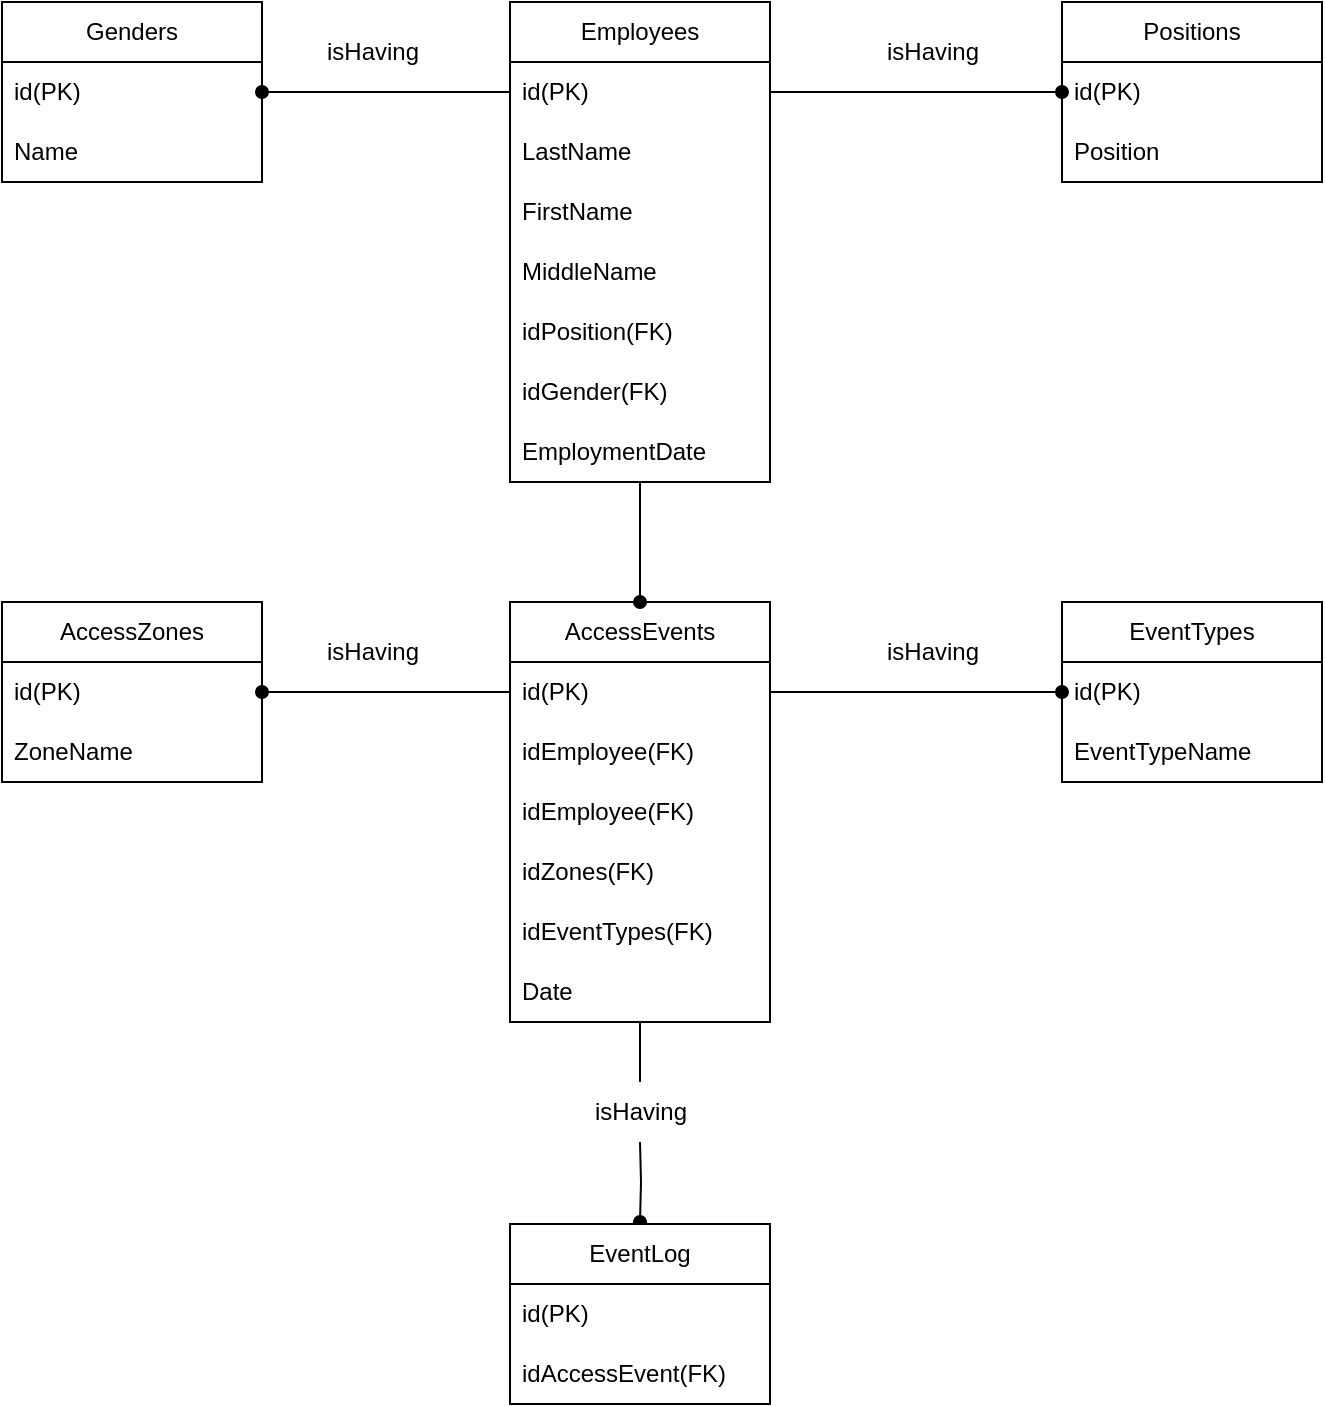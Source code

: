 <mxfile version="22.0.4" type="github">
  <diagram name="Страница — 1" id="mrKqA4N81Z6o9ctFNspR">
    <mxGraphModel dx="1509" dy="832" grid="1" gridSize="10" guides="1" tooltips="1" connect="1" arrows="1" fold="1" page="1" pageScale="1" pageWidth="827" pageHeight="1169" math="0" shadow="0">
      <root>
        <mxCell id="0" />
        <mxCell id="1" parent="0" />
        <mxCell id="Y9vL2mIm9WyiBz0S1Nmv-3" value="Employees" style="swimlane;fontStyle=0;childLayout=stackLayout;horizontal=1;startSize=30;horizontalStack=0;resizeParent=1;resizeParentMax=0;resizeLast=0;collapsible=1;marginBottom=0;whiteSpace=wrap;html=1;" vertex="1" parent="1">
          <mxGeometry x="284" y="80" width="130" height="240" as="geometry">
            <mxRectangle x="60" y="260" width="50" height="30" as="alternateBounds" />
          </mxGeometry>
        </mxCell>
        <mxCell id="Y9vL2mIm9WyiBz0S1Nmv-51" value="id(PK)" style="text;strokeColor=none;fillColor=none;align=left;verticalAlign=middle;spacingLeft=4;spacingRight=4;overflow=hidden;points=[[0,0.5],[1,0.5]];portConstraint=eastwest;rotatable=0;whiteSpace=wrap;html=1;" vertex="1" parent="Y9vL2mIm9WyiBz0S1Nmv-3">
          <mxGeometry y="30" width="130" height="30" as="geometry" />
        </mxCell>
        <mxCell id="Y9vL2mIm9WyiBz0S1Nmv-4" value="LastName" style="text;strokeColor=none;fillColor=none;align=left;verticalAlign=middle;spacingLeft=4;spacingRight=4;overflow=hidden;points=[[0,0.5],[1,0.5]];portConstraint=eastwest;rotatable=0;whiteSpace=wrap;html=1;" vertex="1" parent="Y9vL2mIm9WyiBz0S1Nmv-3">
          <mxGeometry y="60" width="130" height="30" as="geometry" />
        </mxCell>
        <mxCell id="Y9vL2mIm9WyiBz0S1Nmv-5" value="FirstName" style="text;strokeColor=none;fillColor=none;align=left;verticalAlign=middle;spacingLeft=4;spacingRight=4;overflow=hidden;points=[[0,0.5],[1,0.5]];portConstraint=eastwest;rotatable=0;whiteSpace=wrap;html=1;" vertex="1" parent="Y9vL2mIm9WyiBz0S1Nmv-3">
          <mxGeometry y="90" width="130" height="30" as="geometry" />
        </mxCell>
        <mxCell id="Y9vL2mIm9WyiBz0S1Nmv-6" value="MiddleName" style="text;strokeColor=none;fillColor=none;align=left;verticalAlign=middle;spacingLeft=4;spacingRight=4;overflow=hidden;points=[[0,0.5],[1,0.5]];portConstraint=eastwest;rotatable=0;whiteSpace=wrap;html=1;" vertex="1" parent="Y9vL2mIm9WyiBz0S1Nmv-3">
          <mxGeometry y="120" width="130" height="30" as="geometry" />
        </mxCell>
        <mxCell id="Y9vL2mIm9WyiBz0S1Nmv-7" value="idPosition(FK)" style="text;html=1;strokeColor=none;fillColor=none;align=left;verticalAlign=middle;whiteSpace=wrap;rounded=0;spacingLeft=4;" vertex="1" parent="Y9vL2mIm9WyiBz0S1Nmv-3">
          <mxGeometry y="150" width="130" height="30" as="geometry" />
        </mxCell>
        <mxCell id="Y9vL2mIm9WyiBz0S1Nmv-8" value="idGender(FK)" style="text;html=1;align=left;verticalAlign=middle;resizable=0;points=[];autosize=1;strokeColor=none;fillColor=none;spacingLeft=4;" vertex="1" parent="Y9vL2mIm9WyiBz0S1Nmv-3">
          <mxGeometry y="180" width="130" height="30" as="geometry" />
        </mxCell>
        <mxCell id="Y9vL2mIm9WyiBz0S1Nmv-9" value="EmploymentDate" style="text;html=1;align=left;verticalAlign=middle;resizable=0;points=[];autosize=1;strokeColor=none;fillColor=none;spacingLeft=4;" vertex="1" parent="Y9vL2mIm9WyiBz0S1Nmv-3">
          <mxGeometry y="210" width="130" height="30" as="geometry" />
        </mxCell>
        <mxCell id="Y9vL2mIm9WyiBz0S1Nmv-12" value="Genders" style="swimlane;fontStyle=0;childLayout=stackLayout;horizontal=1;startSize=30;horizontalStack=0;resizeParent=1;resizeParentMax=0;resizeLast=0;collapsible=1;marginBottom=0;whiteSpace=wrap;html=1;" vertex="1" parent="1">
          <mxGeometry x="30" y="80" width="130" height="90" as="geometry">
            <mxRectangle x="60" y="260" width="50" height="30" as="alternateBounds" />
          </mxGeometry>
        </mxCell>
        <mxCell id="Y9vL2mIm9WyiBz0S1Nmv-13" value="id(PK)" style="text;strokeColor=none;fillColor=none;align=left;verticalAlign=middle;spacingLeft=4;spacingRight=4;overflow=hidden;points=[[0,0.5],[1,0.5]];portConstraint=eastwest;rotatable=0;whiteSpace=wrap;html=1;" vertex="1" parent="Y9vL2mIm9WyiBz0S1Nmv-12">
          <mxGeometry y="30" width="130" height="30" as="geometry" />
        </mxCell>
        <mxCell id="Y9vL2mIm9WyiBz0S1Nmv-46" value="Name" style="text;strokeColor=none;fillColor=none;align=left;verticalAlign=middle;spacingLeft=4;spacingRight=4;overflow=hidden;points=[[0,0.5],[1,0.5]];portConstraint=eastwest;rotatable=0;whiteSpace=wrap;html=1;" vertex="1" parent="Y9vL2mIm9WyiBz0S1Nmv-12">
          <mxGeometry y="60" width="130" height="30" as="geometry" />
        </mxCell>
        <mxCell id="Y9vL2mIm9WyiBz0S1Nmv-20" value="Positions" style="swimlane;fontStyle=0;childLayout=stackLayout;horizontal=1;startSize=30;horizontalStack=0;resizeParent=1;resizeParentMax=0;resizeLast=0;collapsible=1;marginBottom=0;whiteSpace=wrap;html=1;" vertex="1" parent="1">
          <mxGeometry x="560" y="80" width="130" height="90" as="geometry">
            <mxRectangle x="60" y="260" width="50" height="30" as="alternateBounds" />
          </mxGeometry>
        </mxCell>
        <mxCell id="Y9vL2mIm9WyiBz0S1Nmv-21" value="id(PK)" style="text;strokeColor=none;fillColor=none;align=left;verticalAlign=middle;spacingLeft=4;spacingRight=4;overflow=hidden;points=[[0,0.5],[1,0.5]];portConstraint=eastwest;rotatable=0;whiteSpace=wrap;html=1;" vertex="1" parent="Y9vL2mIm9WyiBz0S1Nmv-20">
          <mxGeometry y="30" width="130" height="30" as="geometry" />
        </mxCell>
        <mxCell id="Y9vL2mIm9WyiBz0S1Nmv-47" value="Position" style="text;strokeColor=none;fillColor=none;align=left;verticalAlign=middle;spacingLeft=4;spacingRight=4;overflow=hidden;points=[[0,0.5],[1,0.5]];portConstraint=eastwest;rotatable=0;whiteSpace=wrap;html=1;" vertex="1" parent="Y9vL2mIm9WyiBz0S1Nmv-20">
          <mxGeometry y="60" width="130" height="30" as="geometry" />
        </mxCell>
        <mxCell id="Y9vL2mIm9WyiBz0S1Nmv-22" style="edgeStyle=orthogonalEdgeStyle;rounded=0;orthogonalLoop=1;jettySize=auto;html=1;entryX=1;entryY=0.5;entryDx=0;entryDy=0;endArrow=oval;endFill=1;exitX=0;exitY=0.5;exitDx=0;exitDy=0;" edge="1" parent="1" source="Y9vL2mIm9WyiBz0S1Nmv-51" target="Y9vL2mIm9WyiBz0S1Nmv-13">
          <mxGeometry relative="1" as="geometry" />
        </mxCell>
        <mxCell id="Y9vL2mIm9WyiBz0S1Nmv-23" style="edgeStyle=orthogonalEdgeStyle;rounded=0;orthogonalLoop=1;jettySize=auto;html=1;entryX=0;entryY=0.5;entryDx=0;entryDy=0;endArrow=oval;endFill=1;exitX=1;exitY=0.5;exitDx=0;exitDy=0;" edge="1" parent="1" source="Y9vL2mIm9WyiBz0S1Nmv-51" target="Y9vL2mIm9WyiBz0S1Nmv-21">
          <mxGeometry relative="1" as="geometry" />
        </mxCell>
        <mxCell id="Y9vL2mIm9WyiBz0S1Nmv-24" value="AccessEvents" style="swimlane;fontStyle=0;childLayout=stackLayout;horizontal=1;startSize=30;horizontalStack=0;resizeParent=1;resizeParentMax=0;resizeLast=0;collapsible=1;marginBottom=0;whiteSpace=wrap;html=1;" vertex="1" parent="1">
          <mxGeometry x="284" y="380" width="130" height="210" as="geometry">
            <mxRectangle x="60" y="260" width="50" height="30" as="alternateBounds" />
          </mxGeometry>
        </mxCell>
        <mxCell id="Y9vL2mIm9WyiBz0S1Nmv-52" value="id(PK)" style="text;strokeColor=none;fillColor=none;align=left;verticalAlign=middle;spacingLeft=4;spacingRight=4;overflow=hidden;points=[[0,0.5],[1,0.5]];portConstraint=eastwest;rotatable=0;whiteSpace=wrap;html=1;" vertex="1" parent="Y9vL2mIm9WyiBz0S1Nmv-24">
          <mxGeometry y="30" width="130" height="30" as="geometry" />
        </mxCell>
        <mxCell id="Y9vL2mIm9WyiBz0S1Nmv-53" value="idEmployee(FK)" style="text;strokeColor=none;fillColor=none;align=left;verticalAlign=middle;spacingLeft=4;spacingRight=4;overflow=hidden;points=[[0,0.5],[1,0.5]];portConstraint=eastwest;rotatable=0;whiteSpace=wrap;html=1;" vertex="1" parent="Y9vL2mIm9WyiBz0S1Nmv-24">
          <mxGeometry y="60" width="130" height="30" as="geometry" />
        </mxCell>
        <mxCell id="Y9vL2mIm9WyiBz0S1Nmv-25" value="idEmployee(FK)" style="text;strokeColor=none;fillColor=none;align=left;verticalAlign=middle;spacingLeft=4;spacingRight=4;overflow=hidden;points=[[0,0.5],[1,0.5]];portConstraint=eastwest;rotatable=0;whiteSpace=wrap;html=1;" vertex="1" parent="Y9vL2mIm9WyiBz0S1Nmv-24">
          <mxGeometry y="90" width="130" height="30" as="geometry" />
        </mxCell>
        <mxCell id="Y9vL2mIm9WyiBz0S1Nmv-26" value="idZones(FK)" style="text;strokeColor=none;fillColor=none;align=left;verticalAlign=middle;spacingLeft=4;spacingRight=4;overflow=hidden;points=[[0,0.5],[1,0.5]];portConstraint=eastwest;rotatable=0;whiteSpace=wrap;html=1;" vertex="1" parent="Y9vL2mIm9WyiBz0S1Nmv-24">
          <mxGeometry y="120" width="130" height="30" as="geometry" />
        </mxCell>
        <mxCell id="Y9vL2mIm9WyiBz0S1Nmv-27" value="idEventTypes(FK)" style="text;strokeColor=none;fillColor=none;align=left;verticalAlign=middle;spacingLeft=4;spacingRight=4;overflow=hidden;points=[[0,0.5],[1,0.5]];portConstraint=eastwest;rotatable=0;whiteSpace=wrap;html=1;" vertex="1" parent="Y9vL2mIm9WyiBz0S1Nmv-24">
          <mxGeometry y="150" width="130" height="30" as="geometry" />
        </mxCell>
        <mxCell id="Y9vL2mIm9WyiBz0S1Nmv-29" value="Date" style="text;html=1;align=left;verticalAlign=middle;resizable=0;points=[];autosize=1;strokeColor=none;fillColor=none;spacingLeft=4;" vertex="1" parent="Y9vL2mIm9WyiBz0S1Nmv-24">
          <mxGeometry y="180" width="130" height="30" as="geometry" />
        </mxCell>
        <mxCell id="Y9vL2mIm9WyiBz0S1Nmv-32" value="AccessZones" style="swimlane;fontStyle=0;childLayout=stackLayout;horizontal=1;startSize=30;horizontalStack=0;resizeParent=1;resizeParentMax=0;resizeLast=0;collapsible=1;marginBottom=0;whiteSpace=wrap;html=1;" vertex="1" parent="1">
          <mxGeometry x="30" y="380" width="130" height="90" as="geometry">
            <mxRectangle x="60" y="260" width="50" height="30" as="alternateBounds" />
          </mxGeometry>
        </mxCell>
        <mxCell id="Y9vL2mIm9WyiBz0S1Nmv-33" value="id(PK)" style="text;strokeColor=none;fillColor=none;align=left;verticalAlign=middle;spacingLeft=4;spacingRight=4;overflow=hidden;points=[[0,0.5],[1,0.5]];portConstraint=eastwest;rotatable=0;whiteSpace=wrap;html=1;" vertex="1" parent="Y9vL2mIm9WyiBz0S1Nmv-32">
          <mxGeometry y="30" width="130" height="30" as="geometry" />
        </mxCell>
        <mxCell id="Y9vL2mIm9WyiBz0S1Nmv-49" value="ZoneName" style="text;strokeColor=none;fillColor=none;align=left;verticalAlign=middle;spacingLeft=4;spacingRight=4;overflow=hidden;points=[[0,0.5],[1,0.5]];portConstraint=eastwest;rotatable=0;whiteSpace=wrap;html=1;" vertex="1" parent="Y9vL2mIm9WyiBz0S1Nmv-32">
          <mxGeometry y="60" width="130" height="30" as="geometry" />
        </mxCell>
        <mxCell id="Y9vL2mIm9WyiBz0S1Nmv-34" value="EventTypes" style="swimlane;fontStyle=0;childLayout=stackLayout;horizontal=1;startSize=30;horizontalStack=0;resizeParent=1;resizeParentMax=0;resizeLast=0;collapsible=1;marginBottom=0;whiteSpace=wrap;html=1;" vertex="1" parent="1">
          <mxGeometry x="560" y="380" width="130" height="90" as="geometry">
            <mxRectangle x="60" y="260" width="50" height="30" as="alternateBounds" />
          </mxGeometry>
        </mxCell>
        <mxCell id="Y9vL2mIm9WyiBz0S1Nmv-48" value="id(PK)" style="text;strokeColor=none;fillColor=none;align=left;verticalAlign=middle;spacingLeft=4;spacingRight=4;overflow=hidden;points=[[0,0.5],[1,0.5]];portConstraint=eastwest;rotatable=0;whiteSpace=wrap;html=1;" vertex="1" parent="Y9vL2mIm9WyiBz0S1Nmv-34">
          <mxGeometry y="30" width="130" height="30" as="geometry" />
        </mxCell>
        <mxCell id="Y9vL2mIm9WyiBz0S1Nmv-35" value="EventTypeName" style="text;strokeColor=none;fillColor=none;align=left;verticalAlign=middle;spacingLeft=4;spacingRight=4;overflow=hidden;points=[[0,0.5],[1,0.5]];portConstraint=eastwest;rotatable=0;whiteSpace=wrap;html=1;" vertex="1" parent="Y9vL2mIm9WyiBz0S1Nmv-34">
          <mxGeometry y="60" width="130" height="30" as="geometry" />
        </mxCell>
        <mxCell id="Y9vL2mIm9WyiBz0S1Nmv-37" style="edgeStyle=orthogonalEdgeStyle;rounded=0;orthogonalLoop=1;jettySize=auto;html=1;endArrow=oval;endFill=1;" edge="1" parent="1" source="Y9vL2mIm9WyiBz0S1Nmv-9" target="Y9vL2mIm9WyiBz0S1Nmv-24">
          <mxGeometry relative="1" as="geometry" />
        </mxCell>
        <mxCell id="Y9vL2mIm9WyiBz0S1Nmv-40" style="edgeStyle=orthogonalEdgeStyle;rounded=0;orthogonalLoop=1;jettySize=auto;html=1;exitX=0;exitY=0.5;exitDx=0;exitDy=0;entryX=1;entryY=0.5;entryDx=0;entryDy=0;endArrow=oval;endFill=1;" edge="1" parent="1" source="Y9vL2mIm9WyiBz0S1Nmv-52" target="Y9vL2mIm9WyiBz0S1Nmv-33">
          <mxGeometry relative="1" as="geometry" />
        </mxCell>
        <mxCell id="Y9vL2mIm9WyiBz0S1Nmv-41" style="edgeStyle=orthogonalEdgeStyle;rounded=0;orthogonalLoop=1;jettySize=auto;html=1;endArrow=oval;endFill=1;entryX=0;entryY=0.5;entryDx=0;entryDy=0;exitX=1;exitY=0.5;exitDx=0;exitDy=0;" edge="1" parent="1" source="Y9vL2mIm9WyiBz0S1Nmv-52" target="Y9vL2mIm9WyiBz0S1Nmv-48">
          <mxGeometry relative="1" as="geometry">
            <mxPoint x="420" y="425" as="sourcePoint" />
            <mxPoint x="540" y="425" as="targetPoint" />
            <Array as="points" />
          </mxGeometry>
        </mxCell>
        <mxCell id="Y9vL2mIm9WyiBz0S1Nmv-59" style="edgeStyle=orthogonalEdgeStyle;rounded=0;orthogonalLoop=1;jettySize=auto;html=1;endArrow=none;endFill=0;startArrow=oval;startFill=1;" edge="1" parent="1" target="Y9vL2mIm9WyiBz0S1Nmv-58">
          <mxGeometry relative="1" as="geometry">
            <mxPoint x="349" y="690" as="sourcePoint" />
          </mxGeometry>
        </mxCell>
        <mxCell id="Y9vL2mIm9WyiBz0S1Nmv-42" value="EventLog" style="swimlane;fontStyle=0;childLayout=stackLayout;horizontal=1;startSize=30;horizontalStack=0;resizeParent=1;resizeParentMax=0;resizeLast=0;collapsible=1;marginBottom=0;whiteSpace=wrap;html=1;" vertex="1" parent="1">
          <mxGeometry x="284" y="691" width="130" height="90" as="geometry">
            <mxRectangle x="60" y="260" width="50" height="30" as="alternateBounds" />
          </mxGeometry>
        </mxCell>
        <mxCell id="Y9vL2mIm9WyiBz0S1Nmv-43" value="id(PK)" style="text;strokeColor=none;fillColor=none;align=left;verticalAlign=middle;spacingLeft=4;spacingRight=4;overflow=hidden;points=[[0,0.5],[1,0.5]];portConstraint=eastwest;rotatable=0;whiteSpace=wrap;html=1;" vertex="1" parent="Y9vL2mIm9WyiBz0S1Nmv-42">
          <mxGeometry y="30" width="130" height="30" as="geometry" />
        </mxCell>
        <mxCell id="Y9vL2mIm9WyiBz0S1Nmv-50" value="idAccessEvent(FK)" style="text;strokeColor=none;fillColor=none;align=left;verticalAlign=middle;spacingLeft=4;spacingRight=4;overflow=hidden;points=[[0,0.5],[1,0.5]];portConstraint=eastwest;rotatable=0;whiteSpace=wrap;html=1;" vertex="1" parent="Y9vL2mIm9WyiBz0S1Nmv-42">
          <mxGeometry y="60" width="130" height="30" as="geometry" />
        </mxCell>
        <mxCell id="Y9vL2mIm9WyiBz0S1Nmv-44" style="edgeStyle=orthogonalEdgeStyle;rounded=0;orthogonalLoop=1;jettySize=auto;html=1;endArrow=none;endFill=0;" edge="1" parent="1" source="Y9vL2mIm9WyiBz0S1Nmv-29" target="Y9vL2mIm9WyiBz0S1Nmv-58">
          <mxGeometry relative="1" as="geometry" />
        </mxCell>
        <mxCell id="Y9vL2mIm9WyiBz0S1Nmv-54" value="isHaving" style="text;html=1;align=center;verticalAlign=middle;resizable=0;points=[];autosize=1;strokeColor=none;fillColor=none;" vertex="1" parent="1">
          <mxGeometry x="180" y="90" width="70" height="30" as="geometry" />
        </mxCell>
        <mxCell id="Y9vL2mIm9WyiBz0S1Nmv-55" value="isHaving" style="text;html=1;align=center;verticalAlign=middle;resizable=0;points=[];autosize=1;strokeColor=none;fillColor=none;" vertex="1" parent="1">
          <mxGeometry x="460" y="90" width="70" height="30" as="geometry" />
        </mxCell>
        <mxCell id="Y9vL2mIm9WyiBz0S1Nmv-56" value="isHaving" style="text;html=1;align=center;verticalAlign=middle;resizable=0;points=[];autosize=1;strokeColor=none;fillColor=none;" vertex="1" parent="1">
          <mxGeometry x="180" y="390" width="70" height="30" as="geometry" />
        </mxCell>
        <mxCell id="Y9vL2mIm9WyiBz0S1Nmv-57" value="isHaving" style="text;html=1;align=center;verticalAlign=middle;resizable=0;points=[];autosize=1;strokeColor=none;fillColor=none;" vertex="1" parent="1">
          <mxGeometry x="460" y="390" width="70" height="30" as="geometry" />
        </mxCell>
        <mxCell id="Y9vL2mIm9WyiBz0S1Nmv-58" value="isHaving" style="text;html=1;align=center;verticalAlign=middle;resizable=0;points=[];autosize=1;strokeColor=none;fillColor=none;" vertex="1" parent="1">
          <mxGeometry x="314" y="620" width="70" height="30" as="geometry" />
        </mxCell>
      </root>
    </mxGraphModel>
  </diagram>
</mxfile>
